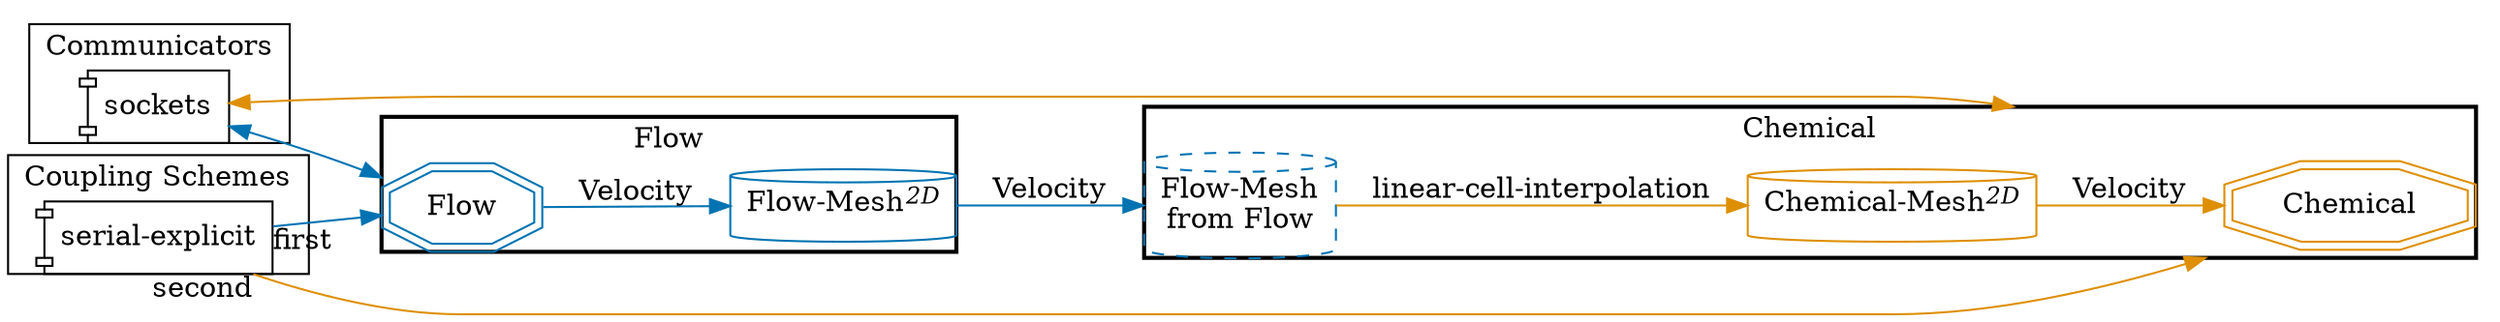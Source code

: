 digraph G {
compound=True;
layout=dot;
margin=0;
overlap=scale;
rankdir=LR;
splines=true;
subgraph cluster_m2n {
label="Communicators";
"m2n-Flow-Chemical" [label="sockets", shape=component];
}

subgraph cluster_cpl {
label="Coupling Schemes";
"cpl-Flow-Chemical" [label="serial-explicit", shape=component];
}

subgraph cluster_Flow {
label="Flow";
style=bold;
"Flow" [color="#0173B2", shape=doubleoctagon];
"Flow-Flow-Mesh" [color="#0173B2", label=<Flow-Mesh<SUP><I>2D</I></SUP>>, shape=cylinder];
"Flow" -> "Flow-Flow-Mesh"  [color="#0173B2", label="Velocity", tooltip=vector];
}

subgraph cluster_Chemical {
label="Chemical";
style=bold;
"Chemical" [color="#DE8F05", shape=doubleoctagon];
"Chemical-Chemical-Mesh" [color="#DE8F05", label=<Chemical-Mesh<SUP><I>2D</I></SUP>>, shape=cylinder];
"Chemical-Flow-Mesh" [color="#0173B2", label="Flow-Mesh
from Flow", shape=cylinder, style=dashed];
"Chemical-Chemical-Mesh" -> "Chemical"  [color="#DE8F05", label="Velocity", tooltip=vector];
"Chemical-Flow-Mesh" -> "Chemical-Chemical-Mesh"  [color="#DE8F05", label="linear-cell-interpolation"];
}

"m2n-Flow-Chemical" -> "Flow"  [color="#0173B2", dir=both, lhead=cluster_Flow];
"m2n-Flow-Chemical" -> "Chemical"  [color="#DE8F05", dir=both, lhead=cluster_Chemical];
"cpl-Flow-Chemical" -> "Flow"  [color="#0173B2", lhead=cluster_Flow, taillabel="first"];
"cpl-Flow-Chemical" -> "Chemical"  [color="#DE8F05", lhead=cluster_Chemical, taillabel="second"];
"Flow-Flow-Mesh" -> "Chemical-Flow-Mesh"  [color="#0173B2", label="Velocity", style="", tooltip=vector];
}
